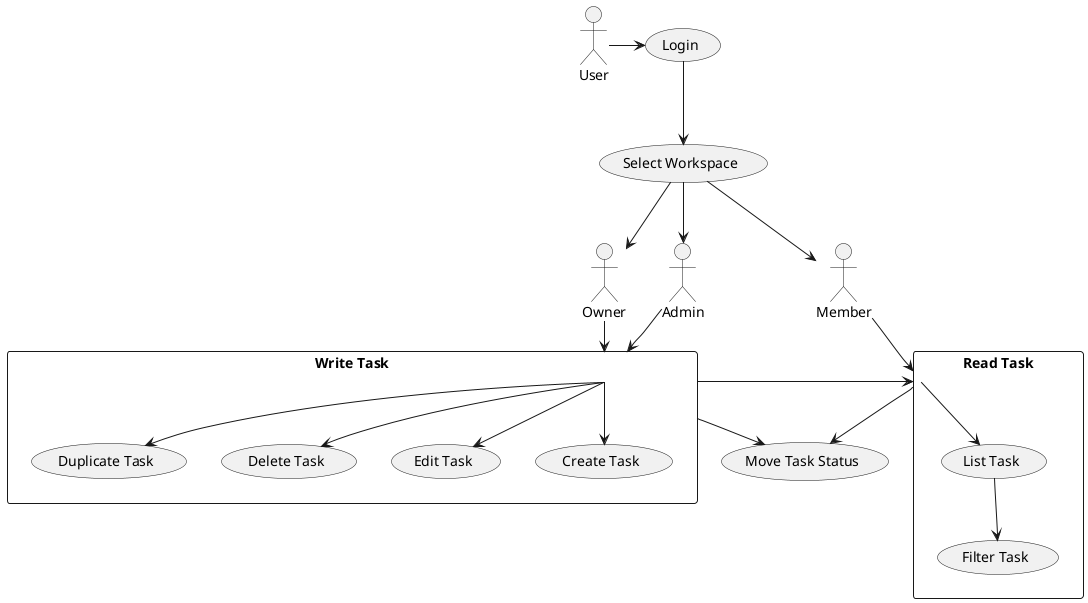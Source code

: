 @startuml task

actor User
actor Owner
actor Admin
actor Member

User -right-> (Login)
(Login) -down-> (Select Workspace)

(Select Workspace) -down-> (Owner)
(Select Workspace) -down-> (Admin)
(Select Workspace) -down-> (Member)

rectangle "Write Task" {
  (Owner) --> (Write Task)
  (Admin) --> (Write Task)
  (Write Task) -down-> (Create Task)
  (Write Task) -down-> (Edit Task)
  (Write Task) -down-> (Delete Task)
  (Write Task) -down-> (Duplicate Task)
}

(Write Task) -right-> (Read Task)


rectangle "Read Task" {
  (Member) -down-> (Read Task)
  (Read Task) -down-> (List Task)
  (List Task) -down-> (Filter Task)
}

(Write Task) -down-> (Move Task Status)
(Read Task) -down-> (Move Task Status)


@enduml